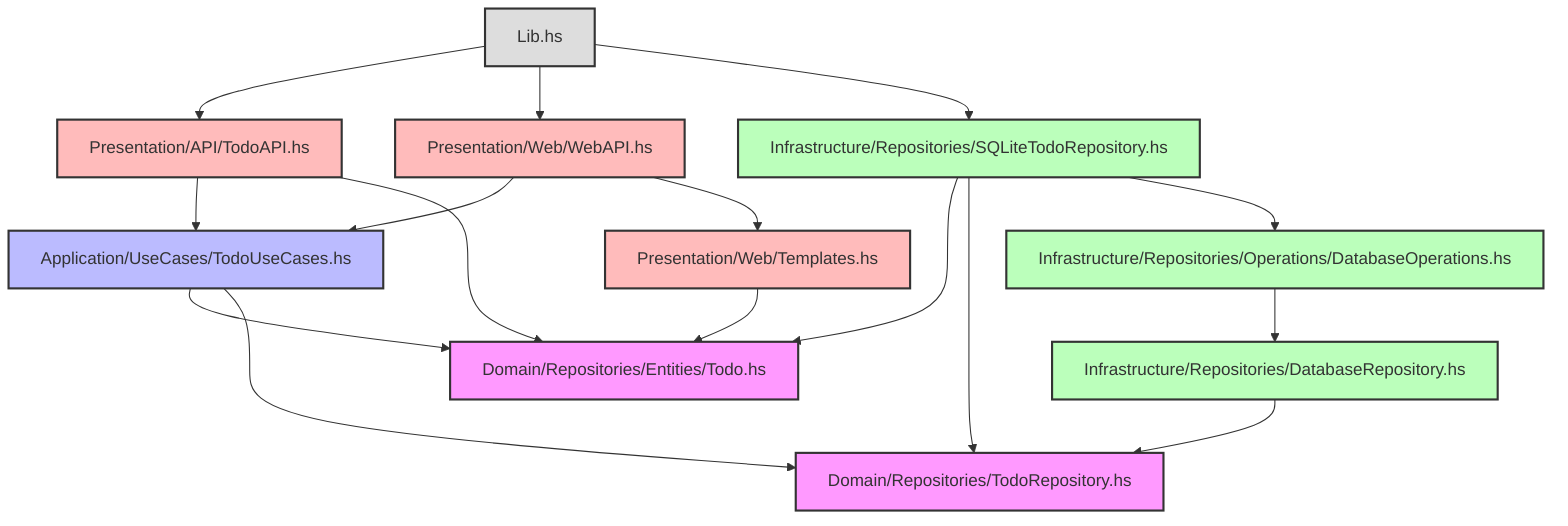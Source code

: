 graph TD
    %% Main entry point
    Lib["Lib.hs"]
    
    %% Domain Layer (innermost)
    DomainTodo["Domain/Repositories/Entities/Todo.hs"]
    DomainRepo["Domain/Repositories/TodoRepository.hs"]
    
    %% Application Layer
    AppUseCases["Application/UseCases/TodoUseCases.hs"]
    
    %% Infrastructure Layer
    InfraDBRepo["Infrastructure/Repositories/DatabaseRepository.hs"]
    InfraDBOps["Infrastructure/Repositories/Operations/DatabaseOperations.hs"]
    InfraSQLiteRepo["Infrastructure/Repositories/SQLiteTodoRepository.hs"]
    
    %% Presentation Layer (outermost)
    PresentAPI["Presentation/API/TodoAPI.hs"]
    PresentTemplates["Presentation/Web/Templates.hs"]
    PresentWebAPI["Presentation/Web/WebAPI.hs"]
    
    %% Relationships following Onion Architecture (dependencies point inward)
    
    %% Domain Layer dependencies (none, it's the innermost layer)
    
    %% Application Layer dependencies
    AppUseCases --> DomainTodo
    AppUseCases --> DomainRepo
    
    %% Infrastructure Layer dependencies
    InfraDBRepo --> DomainRepo
    InfraDBOps --> InfraDBRepo
    InfraSQLiteRepo --> DomainTodo
    InfraSQLiteRepo --> DomainRepo
    InfraSQLiteRepo --> InfraDBOps
    
    %% Presentation Layer dependencies
    PresentAPI --> AppUseCases
    PresentAPI --> DomainTodo
    PresentTemplates --> DomainTodo
    PresentWebAPI --> AppUseCases
    PresentWebAPI --> PresentTemplates
    
    %% Main entry point dependencies
    Lib --> PresentAPI
    Lib --> PresentWebAPI
    Lib --> InfraSQLiteRepo
    
    %% Style
    classDef domain fill:#f9f,stroke:#333,stroke-width:2px
    classDef application fill:#bbf,stroke:#333,stroke-width:2px
    classDef infrastructure fill:#bfb,stroke:#333,stroke-width:2px
    classDef presentation fill:#fbb,stroke:#333,stroke-width:2px
    classDef main fill:#ddd,stroke:#333,stroke-width:2px
    
    class DomainTodo,DomainRepo domain
    class AppUseCases application
    class InfraDBRepo,InfraDBOps,InfraSQLiteRepo infrastructure
    class PresentAPI,PresentTemplates,PresentWebAPI presentation
    class Lib main